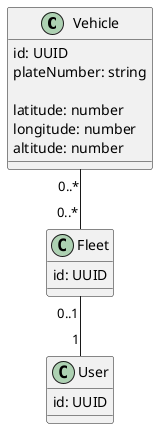 @startuml

' Domain model for the Fulll Vehicle fleet parking management system

class Vehicle {
    id: UUID
    plateNumber: string

    latitude: number
    longitude: number
    altitude: number
}

class User {
    id: UUID
}

class Fleet {
    id: UUID
}

Fleet "0..1" -- "1" User
Vehicle "0..*" -- "0..*" Fleet

@enduml
